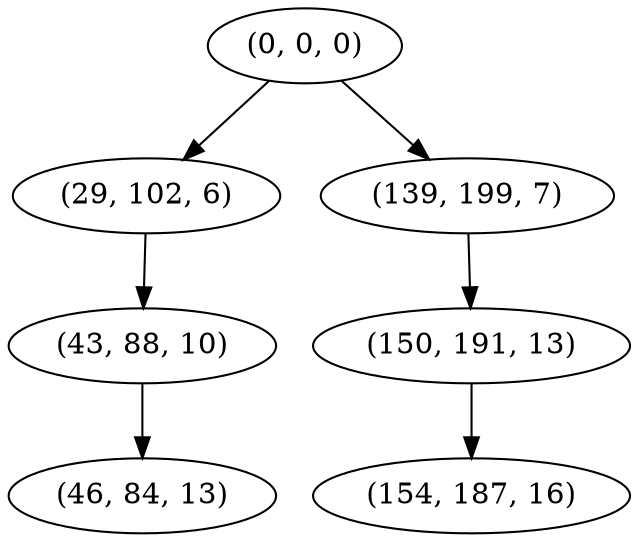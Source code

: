 digraph tree {
    "(0, 0, 0)";
    "(29, 102, 6)";
    "(43, 88, 10)";
    "(46, 84, 13)";
    "(139, 199, 7)";
    "(150, 191, 13)";
    "(154, 187, 16)";
    "(0, 0, 0)" -> "(29, 102, 6)";
    "(0, 0, 0)" -> "(139, 199, 7)";
    "(29, 102, 6)" -> "(43, 88, 10)";
    "(43, 88, 10)" -> "(46, 84, 13)";
    "(139, 199, 7)" -> "(150, 191, 13)";
    "(150, 191, 13)" -> "(154, 187, 16)";
}
